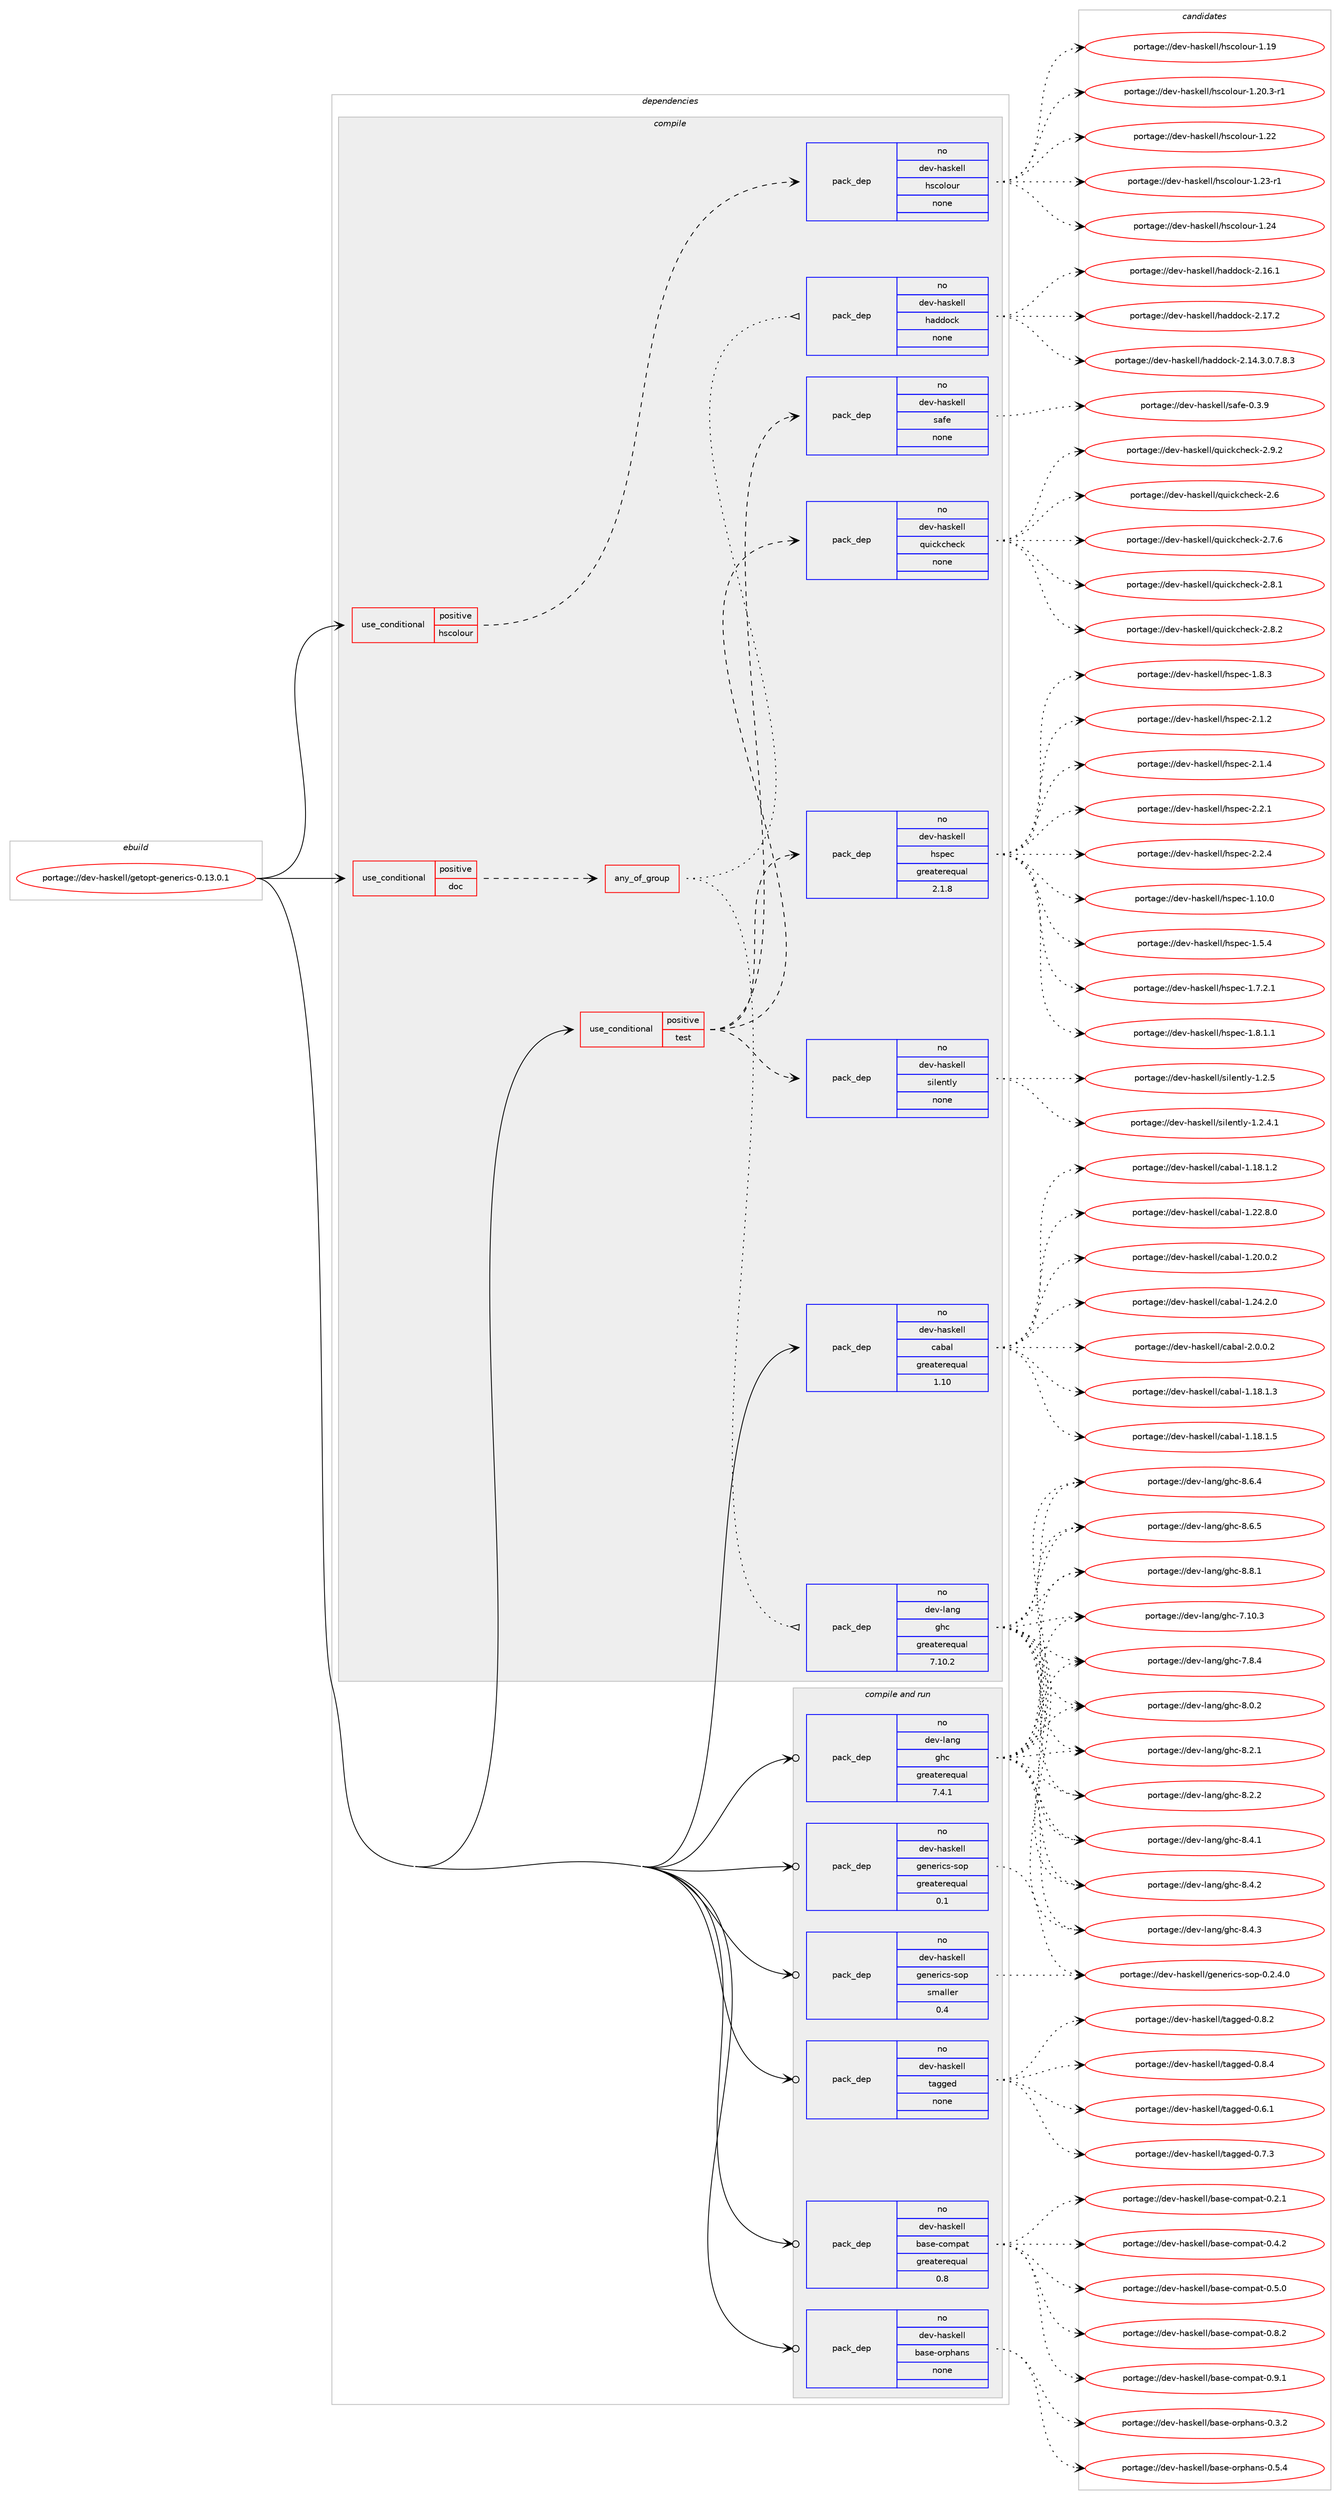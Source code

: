 digraph prolog {

# *************
# Graph options
# *************

newrank=true;
concentrate=true;
compound=true;
graph [rankdir=LR,fontname=Helvetica,fontsize=10,ranksep=1.5];#, ranksep=2.5, nodesep=0.2];
edge  [arrowhead=vee];
node  [fontname=Helvetica,fontsize=10];

# **********
# The ebuild
# **********

subgraph cluster_leftcol {
color=gray;
rank=same;
label=<<i>ebuild</i>>;
id [label="portage://dev-haskell/getopt-generics-0.13.0.1", color=red, width=4, href="../dev-haskell/getopt-generics-0.13.0.1.svg"];
}

# ****************
# The dependencies
# ****************

subgraph cluster_midcol {
color=gray;
label=<<i>dependencies</i>>;
subgraph cluster_compile {
fillcolor="#eeeeee";
style=filled;
label=<<i>compile</i>>;
subgraph cond15235 {
dependency68357 [label=<<TABLE BORDER="0" CELLBORDER="1" CELLSPACING="0" CELLPADDING="4"><TR><TD ROWSPAN="3" CELLPADDING="10">use_conditional</TD></TR><TR><TD>positive</TD></TR><TR><TD>doc</TD></TR></TABLE>>, shape=none, color=red];
subgraph any1714 {
dependency68358 [label=<<TABLE BORDER="0" CELLBORDER="1" CELLSPACING="0" CELLPADDING="4"><TR><TD CELLPADDING="10">any_of_group</TD></TR></TABLE>>, shape=none, color=red];subgraph pack51349 {
dependency68359 [label=<<TABLE BORDER="0" CELLBORDER="1" CELLSPACING="0" CELLPADDING="4" WIDTH="220"><TR><TD ROWSPAN="6" CELLPADDING="30">pack_dep</TD></TR><TR><TD WIDTH="110">no</TD></TR><TR><TD>dev-haskell</TD></TR><TR><TD>haddock</TD></TR><TR><TD>none</TD></TR><TR><TD></TD></TR></TABLE>>, shape=none, color=blue];
}
dependency68358:e -> dependency68359:w [weight=20,style="dotted",arrowhead="oinv"];
subgraph pack51350 {
dependency68360 [label=<<TABLE BORDER="0" CELLBORDER="1" CELLSPACING="0" CELLPADDING="4" WIDTH="220"><TR><TD ROWSPAN="6" CELLPADDING="30">pack_dep</TD></TR><TR><TD WIDTH="110">no</TD></TR><TR><TD>dev-lang</TD></TR><TR><TD>ghc</TD></TR><TR><TD>greaterequal</TD></TR><TR><TD>7.10.2</TD></TR></TABLE>>, shape=none, color=blue];
}
dependency68358:e -> dependency68360:w [weight=20,style="dotted",arrowhead="oinv"];
}
dependency68357:e -> dependency68358:w [weight=20,style="dashed",arrowhead="vee"];
}
id:e -> dependency68357:w [weight=20,style="solid",arrowhead="vee"];
subgraph cond15236 {
dependency68361 [label=<<TABLE BORDER="0" CELLBORDER="1" CELLSPACING="0" CELLPADDING="4"><TR><TD ROWSPAN="3" CELLPADDING="10">use_conditional</TD></TR><TR><TD>positive</TD></TR><TR><TD>hscolour</TD></TR></TABLE>>, shape=none, color=red];
subgraph pack51351 {
dependency68362 [label=<<TABLE BORDER="0" CELLBORDER="1" CELLSPACING="0" CELLPADDING="4" WIDTH="220"><TR><TD ROWSPAN="6" CELLPADDING="30">pack_dep</TD></TR><TR><TD WIDTH="110">no</TD></TR><TR><TD>dev-haskell</TD></TR><TR><TD>hscolour</TD></TR><TR><TD>none</TD></TR><TR><TD></TD></TR></TABLE>>, shape=none, color=blue];
}
dependency68361:e -> dependency68362:w [weight=20,style="dashed",arrowhead="vee"];
}
id:e -> dependency68361:w [weight=20,style="solid",arrowhead="vee"];
subgraph cond15237 {
dependency68363 [label=<<TABLE BORDER="0" CELLBORDER="1" CELLSPACING="0" CELLPADDING="4"><TR><TD ROWSPAN="3" CELLPADDING="10">use_conditional</TD></TR><TR><TD>positive</TD></TR><TR><TD>test</TD></TR></TABLE>>, shape=none, color=red];
subgraph pack51352 {
dependency68364 [label=<<TABLE BORDER="0" CELLBORDER="1" CELLSPACING="0" CELLPADDING="4" WIDTH="220"><TR><TD ROWSPAN="6" CELLPADDING="30">pack_dep</TD></TR><TR><TD WIDTH="110">no</TD></TR><TR><TD>dev-haskell</TD></TR><TR><TD>hspec</TD></TR><TR><TD>greaterequal</TD></TR><TR><TD>2.1.8</TD></TR></TABLE>>, shape=none, color=blue];
}
dependency68363:e -> dependency68364:w [weight=20,style="dashed",arrowhead="vee"];
subgraph pack51353 {
dependency68365 [label=<<TABLE BORDER="0" CELLBORDER="1" CELLSPACING="0" CELLPADDING="4" WIDTH="220"><TR><TD ROWSPAN="6" CELLPADDING="30">pack_dep</TD></TR><TR><TD WIDTH="110">no</TD></TR><TR><TD>dev-haskell</TD></TR><TR><TD>quickcheck</TD></TR><TR><TD>none</TD></TR><TR><TD></TD></TR></TABLE>>, shape=none, color=blue];
}
dependency68363:e -> dependency68365:w [weight=20,style="dashed",arrowhead="vee"];
subgraph pack51354 {
dependency68366 [label=<<TABLE BORDER="0" CELLBORDER="1" CELLSPACING="0" CELLPADDING="4" WIDTH="220"><TR><TD ROWSPAN="6" CELLPADDING="30">pack_dep</TD></TR><TR><TD WIDTH="110">no</TD></TR><TR><TD>dev-haskell</TD></TR><TR><TD>safe</TD></TR><TR><TD>none</TD></TR><TR><TD></TD></TR></TABLE>>, shape=none, color=blue];
}
dependency68363:e -> dependency68366:w [weight=20,style="dashed",arrowhead="vee"];
subgraph pack51355 {
dependency68367 [label=<<TABLE BORDER="0" CELLBORDER="1" CELLSPACING="0" CELLPADDING="4" WIDTH="220"><TR><TD ROWSPAN="6" CELLPADDING="30">pack_dep</TD></TR><TR><TD WIDTH="110">no</TD></TR><TR><TD>dev-haskell</TD></TR><TR><TD>silently</TD></TR><TR><TD>none</TD></TR><TR><TD></TD></TR></TABLE>>, shape=none, color=blue];
}
dependency68363:e -> dependency68367:w [weight=20,style="dashed",arrowhead="vee"];
}
id:e -> dependency68363:w [weight=20,style="solid",arrowhead="vee"];
subgraph pack51356 {
dependency68368 [label=<<TABLE BORDER="0" CELLBORDER="1" CELLSPACING="0" CELLPADDING="4" WIDTH="220"><TR><TD ROWSPAN="6" CELLPADDING="30">pack_dep</TD></TR><TR><TD WIDTH="110">no</TD></TR><TR><TD>dev-haskell</TD></TR><TR><TD>cabal</TD></TR><TR><TD>greaterequal</TD></TR><TR><TD>1.10</TD></TR></TABLE>>, shape=none, color=blue];
}
id:e -> dependency68368:w [weight=20,style="solid",arrowhead="vee"];
}
subgraph cluster_compileandrun {
fillcolor="#eeeeee";
style=filled;
label=<<i>compile and run</i>>;
subgraph pack51357 {
dependency68369 [label=<<TABLE BORDER="0" CELLBORDER="1" CELLSPACING="0" CELLPADDING="4" WIDTH="220"><TR><TD ROWSPAN="6" CELLPADDING="30">pack_dep</TD></TR><TR><TD WIDTH="110">no</TD></TR><TR><TD>dev-haskell</TD></TR><TR><TD>base-compat</TD></TR><TR><TD>greaterequal</TD></TR><TR><TD>0.8</TD></TR></TABLE>>, shape=none, color=blue];
}
id:e -> dependency68369:w [weight=20,style="solid",arrowhead="odotvee"];
subgraph pack51358 {
dependency68370 [label=<<TABLE BORDER="0" CELLBORDER="1" CELLSPACING="0" CELLPADDING="4" WIDTH="220"><TR><TD ROWSPAN="6" CELLPADDING="30">pack_dep</TD></TR><TR><TD WIDTH="110">no</TD></TR><TR><TD>dev-haskell</TD></TR><TR><TD>base-orphans</TD></TR><TR><TD>none</TD></TR><TR><TD></TD></TR></TABLE>>, shape=none, color=blue];
}
id:e -> dependency68370:w [weight=20,style="solid",arrowhead="odotvee"];
subgraph pack51359 {
dependency68371 [label=<<TABLE BORDER="0" CELLBORDER="1" CELLSPACING="0" CELLPADDING="4" WIDTH="220"><TR><TD ROWSPAN="6" CELLPADDING="30">pack_dep</TD></TR><TR><TD WIDTH="110">no</TD></TR><TR><TD>dev-haskell</TD></TR><TR><TD>generics-sop</TD></TR><TR><TD>greaterequal</TD></TR><TR><TD>0.1</TD></TR></TABLE>>, shape=none, color=blue];
}
id:e -> dependency68371:w [weight=20,style="solid",arrowhead="odotvee"];
subgraph pack51360 {
dependency68372 [label=<<TABLE BORDER="0" CELLBORDER="1" CELLSPACING="0" CELLPADDING="4" WIDTH="220"><TR><TD ROWSPAN="6" CELLPADDING="30">pack_dep</TD></TR><TR><TD WIDTH="110">no</TD></TR><TR><TD>dev-haskell</TD></TR><TR><TD>generics-sop</TD></TR><TR><TD>smaller</TD></TR><TR><TD>0.4</TD></TR></TABLE>>, shape=none, color=blue];
}
id:e -> dependency68372:w [weight=20,style="solid",arrowhead="odotvee"];
subgraph pack51361 {
dependency68373 [label=<<TABLE BORDER="0" CELLBORDER="1" CELLSPACING="0" CELLPADDING="4" WIDTH="220"><TR><TD ROWSPAN="6" CELLPADDING="30">pack_dep</TD></TR><TR><TD WIDTH="110">no</TD></TR><TR><TD>dev-haskell</TD></TR><TR><TD>tagged</TD></TR><TR><TD>none</TD></TR><TR><TD></TD></TR></TABLE>>, shape=none, color=blue];
}
id:e -> dependency68373:w [weight=20,style="solid",arrowhead="odotvee"];
subgraph pack51362 {
dependency68374 [label=<<TABLE BORDER="0" CELLBORDER="1" CELLSPACING="0" CELLPADDING="4" WIDTH="220"><TR><TD ROWSPAN="6" CELLPADDING="30">pack_dep</TD></TR><TR><TD WIDTH="110">no</TD></TR><TR><TD>dev-lang</TD></TR><TR><TD>ghc</TD></TR><TR><TD>greaterequal</TD></TR><TR><TD>7.4.1</TD></TR></TABLE>>, shape=none, color=blue];
}
id:e -> dependency68374:w [weight=20,style="solid",arrowhead="odotvee"];
}
subgraph cluster_run {
fillcolor="#eeeeee";
style=filled;
label=<<i>run</i>>;
}
}

# **************
# The candidates
# **************

subgraph cluster_choices {
rank=same;
color=gray;
label=<<i>candidates</i>>;

subgraph choice51349 {
color=black;
nodesep=1;
choiceportage1001011184510497115107101108108471049710010011199107455046495246514648465546564651 [label="portage://dev-haskell/haddock-2.14.3.0.7.8.3", color=red, width=4,href="../dev-haskell/haddock-2.14.3.0.7.8.3.svg"];
choiceportage100101118451049711510710110810847104971001001119910745504649544649 [label="portage://dev-haskell/haddock-2.16.1", color=red, width=4,href="../dev-haskell/haddock-2.16.1.svg"];
choiceportage100101118451049711510710110810847104971001001119910745504649554650 [label="portage://dev-haskell/haddock-2.17.2", color=red, width=4,href="../dev-haskell/haddock-2.17.2.svg"];
dependency68359:e -> choiceportage1001011184510497115107101108108471049710010011199107455046495246514648465546564651:w [style=dotted,weight="100"];
dependency68359:e -> choiceportage100101118451049711510710110810847104971001001119910745504649544649:w [style=dotted,weight="100"];
dependency68359:e -> choiceportage100101118451049711510710110810847104971001001119910745504649554650:w [style=dotted,weight="100"];
}
subgraph choice51350 {
color=black;
nodesep=1;
choiceportage1001011184510897110103471031049945554649484651 [label="portage://dev-lang/ghc-7.10.3", color=red, width=4,href="../dev-lang/ghc-7.10.3.svg"];
choiceportage10010111845108971101034710310499455546564652 [label="portage://dev-lang/ghc-7.8.4", color=red, width=4,href="../dev-lang/ghc-7.8.4.svg"];
choiceportage10010111845108971101034710310499455646484650 [label="portage://dev-lang/ghc-8.0.2", color=red, width=4,href="../dev-lang/ghc-8.0.2.svg"];
choiceportage10010111845108971101034710310499455646504649 [label="portage://dev-lang/ghc-8.2.1", color=red, width=4,href="../dev-lang/ghc-8.2.1.svg"];
choiceportage10010111845108971101034710310499455646504650 [label="portage://dev-lang/ghc-8.2.2", color=red, width=4,href="../dev-lang/ghc-8.2.2.svg"];
choiceportage10010111845108971101034710310499455646524649 [label="portage://dev-lang/ghc-8.4.1", color=red, width=4,href="../dev-lang/ghc-8.4.1.svg"];
choiceportage10010111845108971101034710310499455646524650 [label="portage://dev-lang/ghc-8.4.2", color=red, width=4,href="../dev-lang/ghc-8.4.2.svg"];
choiceportage10010111845108971101034710310499455646524651 [label="portage://dev-lang/ghc-8.4.3", color=red, width=4,href="../dev-lang/ghc-8.4.3.svg"];
choiceportage10010111845108971101034710310499455646544652 [label="portage://dev-lang/ghc-8.6.4", color=red, width=4,href="../dev-lang/ghc-8.6.4.svg"];
choiceportage10010111845108971101034710310499455646544653 [label="portage://dev-lang/ghc-8.6.5", color=red, width=4,href="../dev-lang/ghc-8.6.5.svg"];
choiceportage10010111845108971101034710310499455646564649 [label="portage://dev-lang/ghc-8.8.1", color=red, width=4,href="../dev-lang/ghc-8.8.1.svg"];
dependency68360:e -> choiceportage1001011184510897110103471031049945554649484651:w [style=dotted,weight="100"];
dependency68360:e -> choiceportage10010111845108971101034710310499455546564652:w [style=dotted,weight="100"];
dependency68360:e -> choiceportage10010111845108971101034710310499455646484650:w [style=dotted,weight="100"];
dependency68360:e -> choiceportage10010111845108971101034710310499455646504649:w [style=dotted,weight="100"];
dependency68360:e -> choiceportage10010111845108971101034710310499455646504650:w [style=dotted,weight="100"];
dependency68360:e -> choiceportage10010111845108971101034710310499455646524649:w [style=dotted,weight="100"];
dependency68360:e -> choiceportage10010111845108971101034710310499455646524650:w [style=dotted,weight="100"];
dependency68360:e -> choiceportage10010111845108971101034710310499455646524651:w [style=dotted,weight="100"];
dependency68360:e -> choiceportage10010111845108971101034710310499455646544652:w [style=dotted,weight="100"];
dependency68360:e -> choiceportage10010111845108971101034710310499455646544653:w [style=dotted,weight="100"];
dependency68360:e -> choiceportage10010111845108971101034710310499455646564649:w [style=dotted,weight="100"];
}
subgraph choice51351 {
color=black;
nodesep=1;
choiceportage100101118451049711510710110810847104115991111081111171144549464957 [label="portage://dev-haskell/hscolour-1.19", color=red, width=4,href="../dev-haskell/hscolour-1.19.svg"];
choiceportage10010111845104971151071011081084710411599111108111117114454946504846514511449 [label="portage://dev-haskell/hscolour-1.20.3-r1", color=red, width=4,href="../dev-haskell/hscolour-1.20.3-r1.svg"];
choiceportage100101118451049711510710110810847104115991111081111171144549465050 [label="portage://dev-haskell/hscolour-1.22", color=red, width=4,href="../dev-haskell/hscolour-1.22.svg"];
choiceportage1001011184510497115107101108108471041159911110811111711445494650514511449 [label="portage://dev-haskell/hscolour-1.23-r1", color=red, width=4,href="../dev-haskell/hscolour-1.23-r1.svg"];
choiceportage100101118451049711510710110810847104115991111081111171144549465052 [label="portage://dev-haskell/hscolour-1.24", color=red, width=4,href="../dev-haskell/hscolour-1.24.svg"];
dependency68362:e -> choiceportage100101118451049711510710110810847104115991111081111171144549464957:w [style=dotted,weight="100"];
dependency68362:e -> choiceportage10010111845104971151071011081084710411599111108111117114454946504846514511449:w [style=dotted,weight="100"];
dependency68362:e -> choiceportage100101118451049711510710110810847104115991111081111171144549465050:w [style=dotted,weight="100"];
dependency68362:e -> choiceportage1001011184510497115107101108108471041159911110811111711445494650514511449:w [style=dotted,weight="100"];
dependency68362:e -> choiceportage100101118451049711510710110810847104115991111081111171144549465052:w [style=dotted,weight="100"];
}
subgraph choice51352 {
color=black;
nodesep=1;
choiceportage1001011184510497115107101108108471041151121019945494649484648 [label="portage://dev-haskell/hspec-1.10.0", color=red, width=4,href="../dev-haskell/hspec-1.10.0.svg"];
choiceportage10010111845104971151071011081084710411511210199454946534652 [label="portage://dev-haskell/hspec-1.5.4", color=red, width=4,href="../dev-haskell/hspec-1.5.4.svg"];
choiceportage100101118451049711510710110810847104115112101994549465546504649 [label="portage://dev-haskell/hspec-1.7.2.1", color=red, width=4,href="../dev-haskell/hspec-1.7.2.1.svg"];
choiceportage100101118451049711510710110810847104115112101994549465646494649 [label="portage://dev-haskell/hspec-1.8.1.1", color=red, width=4,href="../dev-haskell/hspec-1.8.1.1.svg"];
choiceportage10010111845104971151071011081084710411511210199454946564651 [label="portage://dev-haskell/hspec-1.8.3", color=red, width=4,href="../dev-haskell/hspec-1.8.3.svg"];
choiceportage10010111845104971151071011081084710411511210199455046494650 [label="portage://dev-haskell/hspec-2.1.2", color=red, width=4,href="../dev-haskell/hspec-2.1.2.svg"];
choiceportage10010111845104971151071011081084710411511210199455046494652 [label="portage://dev-haskell/hspec-2.1.4", color=red, width=4,href="../dev-haskell/hspec-2.1.4.svg"];
choiceportage10010111845104971151071011081084710411511210199455046504649 [label="portage://dev-haskell/hspec-2.2.1", color=red, width=4,href="../dev-haskell/hspec-2.2.1.svg"];
choiceportage10010111845104971151071011081084710411511210199455046504652 [label="portage://dev-haskell/hspec-2.2.4", color=red, width=4,href="../dev-haskell/hspec-2.2.4.svg"];
dependency68364:e -> choiceportage1001011184510497115107101108108471041151121019945494649484648:w [style=dotted,weight="100"];
dependency68364:e -> choiceportage10010111845104971151071011081084710411511210199454946534652:w [style=dotted,weight="100"];
dependency68364:e -> choiceportage100101118451049711510710110810847104115112101994549465546504649:w [style=dotted,weight="100"];
dependency68364:e -> choiceportage100101118451049711510710110810847104115112101994549465646494649:w [style=dotted,weight="100"];
dependency68364:e -> choiceportage10010111845104971151071011081084710411511210199454946564651:w [style=dotted,weight="100"];
dependency68364:e -> choiceportage10010111845104971151071011081084710411511210199455046494650:w [style=dotted,weight="100"];
dependency68364:e -> choiceportage10010111845104971151071011081084710411511210199455046494652:w [style=dotted,weight="100"];
dependency68364:e -> choiceportage10010111845104971151071011081084710411511210199455046504649:w [style=dotted,weight="100"];
dependency68364:e -> choiceportage10010111845104971151071011081084710411511210199455046504652:w [style=dotted,weight="100"];
}
subgraph choice51353 {
color=black;
nodesep=1;
choiceportage10010111845104971151071011081084711311710599107991041019910745504654 [label="portage://dev-haskell/quickcheck-2.6", color=red, width=4,href="../dev-haskell/quickcheck-2.6.svg"];
choiceportage100101118451049711510710110810847113117105991079910410199107455046554654 [label="portage://dev-haskell/quickcheck-2.7.6", color=red, width=4,href="../dev-haskell/quickcheck-2.7.6.svg"];
choiceportage100101118451049711510710110810847113117105991079910410199107455046564649 [label="portage://dev-haskell/quickcheck-2.8.1", color=red, width=4,href="../dev-haskell/quickcheck-2.8.1.svg"];
choiceportage100101118451049711510710110810847113117105991079910410199107455046564650 [label="portage://dev-haskell/quickcheck-2.8.2", color=red, width=4,href="../dev-haskell/quickcheck-2.8.2.svg"];
choiceportage100101118451049711510710110810847113117105991079910410199107455046574650 [label="portage://dev-haskell/quickcheck-2.9.2", color=red, width=4,href="../dev-haskell/quickcheck-2.9.2.svg"];
dependency68365:e -> choiceportage10010111845104971151071011081084711311710599107991041019910745504654:w [style=dotted,weight="100"];
dependency68365:e -> choiceportage100101118451049711510710110810847113117105991079910410199107455046554654:w [style=dotted,weight="100"];
dependency68365:e -> choiceportage100101118451049711510710110810847113117105991079910410199107455046564649:w [style=dotted,weight="100"];
dependency68365:e -> choiceportage100101118451049711510710110810847113117105991079910410199107455046564650:w [style=dotted,weight="100"];
dependency68365:e -> choiceportage100101118451049711510710110810847113117105991079910410199107455046574650:w [style=dotted,weight="100"];
}
subgraph choice51354 {
color=black;
nodesep=1;
choiceportage10010111845104971151071011081084711597102101454846514657 [label="portage://dev-haskell/safe-0.3.9", color=red, width=4,href="../dev-haskell/safe-0.3.9.svg"];
dependency68366:e -> choiceportage10010111845104971151071011081084711597102101454846514657:w [style=dotted,weight="100"];
}
subgraph choice51355 {
color=black;
nodesep=1;
choiceportage1001011184510497115107101108108471151051081011101161081214549465046524649 [label="portage://dev-haskell/silently-1.2.4.1", color=red, width=4,href="../dev-haskell/silently-1.2.4.1.svg"];
choiceportage100101118451049711510710110810847115105108101110116108121454946504653 [label="portage://dev-haskell/silently-1.2.5", color=red, width=4,href="../dev-haskell/silently-1.2.5.svg"];
dependency68367:e -> choiceportage1001011184510497115107101108108471151051081011101161081214549465046524649:w [style=dotted,weight="100"];
dependency68367:e -> choiceportage100101118451049711510710110810847115105108101110116108121454946504653:w [style=dotted,weight="100"];
}
subgraph choice51356 {
color=black;
nodesep=1;
choiceportage10010111845104971151071011081084799979897108454946495646494650 [label="portage://dev-haskell/cabal-1.18.1.2", color=red, width=4,href="../dev-haskell/cabal-1.18.1.2.svg"];
choiceportage10010111845104971151071011081084799979897108454946495646494651 [label="portage://dev-haskell/cabal-1.18.1.3", color=red, width=4,href="../dev-haskell/cabal-1.18.1.3.svg"];
choiceportage10010111845104971151071011081084799979897108454946495646494653 [label="portage://dev-haskell/cabal-1.18.1.5", color=red, width=4,href="../dev-haskell/cabal-1.18.1.5.svg"];
choiceportage10010111845104971151071011081084799979897108454946504846484650 [label="portage://dev-haskell/cabal-1.20.0.2", color=red, width=4,href="../dev-haskell/cabal-1.20.0.2.svg"];
choiceportage10010111845104971151071011081084799979897108454946505046564648 [label="portage://dev-haskell/cabal-1.22.8.0", color=red, width=4,href="../dev-haskell/cabal-1.22.8.0.svg"];
choiceportage10010111845104971151071011081084799979897108454946505246504648 [label="portage://dev-haskell/cabal-1.24.2.0", color=red, width=4,href="../dev-haskell/cabal-1.24.2.0.svg"];
choiceportage100101118451049711510710110810847999798971084550464846484650 [label="portage://dev-haskell/cabal-2.0.0.2", color=red, width=4,href="../dev-haskell/cabal-2.0.0.2.svg"];
dependency68368:e -> choiceportage10010111845104971151071011081084799979897108454946495646494650:w [style=dotted,weight="100"];
dependency68368:e -> choiceportage10010111845104971151071011081084799979897108454946495646494651:w [style=dotted,weight="100"];
dependency68368:e -> choiceportage10010111845104971151071011081084799979897108454946495646494653:w [style=dotted,weight="100"];
dependency68368:e -> choiceportage10010111845104971151071011081084799979897108454946504846484650:w [style=dotted,weight="100"];
dependency68368:e -> choiceportage10010111845104971151071011081084799979897108454946505046564648:w [style=dotted,weight="100"];
dependency68368:e -> choiceportage10010111845104971151071011081084799979897108454946505246504648:w [style=dotted,weight="100"];
dependency68368:e -> choiceportage100101118451049711510710110810847999798971084550464846484650:w [style=dotted,weight="100"];
}
subgraph choice51357 {
color=black;
nodesep=1;
choiceportage1001011184510497115107101108108479897115101459911110911297116454846504649 [label="portage://dev-haskell/base-compat-0.2.1", color=red, width=4,href="../dev-haskell/base-compat-0.2.1.svg"];
choiceportage1001011184510497115107101108108479897115101459911110911297116454846524650 [label="portage://dev-haskell/base-compat-0.4.2", color=red, width=4,href="../dev-haskell/base-compat-0.4.2.svg"];
choiceportage1001011184510497115107101108108479897115101459911110911297116454846534648 [label="portage://dev-haskell/base-compat-0.5.0", color=red, width=4,href="../dev-haskell/base-compat-0.5.0.svg"];
choiceportage1001011184510497115107101108108479897115101459911110911297116454846564650 [label="portage://dev-haskell/base-compat-0.8.2", color=red, width=4,href="../dev-haskell/base-compat-0.8.2.svg"];
choiceportage1001011184510497115107101108108479897115101459911110911297116454846574649 [label="portage://dev-haskell/base-compat-0.9.1", color=red, width=4,href="../dev-haskell/base-compat-0.9.1.svg"];
dependency68369:e -> choiceportage1001011184510497115107101108108479897115101459911110911297116454846504649:w [style=dotted,weight="100"];
dependency68369:e -> choiceportage1001011184510497115107101108108479897115101459911110911297116454846524650:w [style=dotted,weight="100"];
dependency68369:e -> choiceportage1001011184510497115107101108108479897115101459911110911297116454846534648:w [style=dotted,weight="100"];
dependency68369:e -> choiceportage1001011184510497115107101108108479897115101459911110911297116454846564650:w [style=dotted,weight="100"];
dependency68369:e -> choiceportage1001011184510497115107101108108479897115101459911110911297116454846574649:w [style=dotted,weight="100"];
}
subgraph choice51358 {
color=black;
nodesep=1;
choiceportage10010111845104971151071011081084798971151014511111411210497110115454846514650 [label="portage://dev-haskell/base-orphans-0.3.2", color=red, width=4,href="../dev-haskell/base-orphans-0.3.2.svg"];
choiceportage10010111845104971151071011081084798971151014511111411210497110115454846534652 [label="portage://dev-haskell/base-orphans-0.5.4", color=red, width=4,href="../dev-haskell/base-orphans-0.5.4.svg"];
dependency68370:e -> choiceportage10010111845104971151071011081084798971151014511111411210497110115454846514650:w [style=dotted,weight="100"];
dependency68370:e -> choiceportage10010111845104971151071011081084798971151014511111411210497110115454846534652:w [style=dotted,weight="100"];
}
subgraph choice51359 {
color=black;
nodesep=1;
choiceportage10010111845104971151071011081084710310111010111410599115451151111124548465046524648 [label="portage://dev-haskell/generics-sop-0.2.4.0", color=red, width=4,href="../dev-haskell/generics-sop-0.2.4.0.svg"];
dependency68371:e -> choiceportage10010111845104971151071011081084710310111010111410599115451151111124548465046524648:w [style=dotted,weight="100"];
}
subgraph choice51360 {
color=black;
nodesep=1;
choiceportage10010111845104971151071011081084710310111010111410599115451151111124548465046524648 [label="portage://dev-haskell/generics-sop-0.2.4.0", color=red, width=4,href="../dev-haskell/generics-sop-0.2.4.0.svg"];
dependency68372:e -> choiceportage10010111845104971151071011081084710310111010111410599115451151111124548465046524648:w [style=dotted,weight="100"];
}
subgraph choice51361 {
color=black;
nodesep=1;
choiceportage10010111845104971151071011081084711697103103101100454846544649 [label="portage://dev-haskell/tagged-0.6.1", color=red, width=4,href="../dev-haskell/tagged-0.6.1.svg"];
choiceportage10010111845104971151071011081084711697103103101100454846554651 [label="portage://dev-haskell/tagged-0.7.3", color=red, width=4,href="../dev-haskell/tagged-0.7.3.svg"];
choiceportage10010111845104971151071011081084711697103103101100454846564650 [label="portage://dev-haskell/tagged-0.8.2", color=red, width=4,href="../dev-haskell/tagged-0.8.2.svg"];
choiceportage10010111845104971151071011081084711697103103101100454846564652 [label="portage://dev-haskell/tagged-0.8.4", color=red, width=4,href="../dev-haskell/tagged-0.8.4.svg"];
dependency68373:e -> choiceportage10010111845104971151071011081084711697103103101100454846544649:w [style=dotted,weight="100"];
dependency68373:e -> choiceportage10010111845104971151071011081084711697103103101100454846554651:w [style=dotted,weight="100"];
dependency68373:e -> choiceportage10010111845104971151071011081084711697103103101100454846564650:w [style=dotted,weight="100"];
dependency68373:e -> choiceportage10010111845104971151071011081084711697103103101100454846564652:w [style=dotted,weight="100"];
}
subgraph choice51362 {
color=black;
nodesep=1;
choiceportage1001011184510897110103471031049945554649484651 [label="portage://dev-lang/ghc-7.10.3", color=red, width=4,href="../dev-lang/ghc-7.10.3.svg"];
choiceportage10010111845108971101034710310499455546564652 [label="portage://dev-lang/ghc-7.8.4", color=red, width=4,href="../dev-lang/ghc-7.8.4.svg"];
choiceportage10010111845108971101034710310499455646484650 [label="portage://dev-lang/ghc-8.0.2", color=red, width=4,href="../dev-lang/ghc-8.0.2.svg"];
choiceportage10010111845108971101034710310499455646504649 [label="portage://dev-lang/ghc-8.2.1", color=red, width=4,href="../dev-lang/ghc-8.2.1.svg"];
choiceportage10010111845108971101034710310499455646504650 [label="portage://dev-lang/ghc-8.2.2", color=red, width=4,href="../dev-lang/ghc-8.2.2.svg"];
choiceportage10010111845108971101034710310499455646524649 [label="portage://dev-lang/ghc-8.4.1", color=red, width=4,href="../dev-lang/ghc-8.4.1.svg"];
choiceportage10010111845108971101034710310499455646524650 [label="portage://dev-lang/ghc-8.4.2", color=red, width=4,href="../dev-lang/ghc-8.4.2.svg"];
choiceportage10010111845108971101034710310499455646524651 [label="portage://dev-lang/ghc-8.4.3", color=red, width=4,href="../dev-lang/ghc-8.4.3.svg"];
choiceportage10010111845108971101034710310499455646544652 [label="portage://dev-lang/ghc-8.6.4", color=red, width=4,href="../dev-lang/ghc-8.6.4.svg"];
choiceportage10010111845108971101034710310499455646544653 [label="portage://dev-lang/ghc-8.6.5", color=red, width=4,href="../dev-lang/ghc-8.6.5.svg"];
choiceportage10010111845108971101034710310499455646564649 [label="portage://dev-lang/ghc-8.8.1", color=red, width=4,href="../dev-lang/ghc-8.8.1.svg"];
dependency68374:e -> choiceportage1001011184510897110103471031049945554649484651:w [style=dotted,weight="100"];
dependency68374:e -> choiceportage10010111845108971101034710310499455546564652:w [style=dotted,weight="100"];
dependency68374:e -> choiceportage10010111845108971101034710310499455646484650:w [style=dotted,weight="100"];
dependency68374:e -> choiceportage10010111845108971101034710310499455646504649:w [style=dotted,weight="100"];
dependency68374:e -> choiceportage10010111845108971101034710310499455646504650:w [style=dotted,weight="100"];
dependency68374:e -> choiceportage10010111845108971101034710310499455646524649:w [style=dotted,weight="100"];
dependency68374:e -> choiceportage10010111845108971101034710310499455646524650:w [style=dotted,weight="100"];
dependency68374:e -> choiceportage10010111845108971101034710310499455646524651:w [style=dotted,weight="100"];
dependency68374:e -> choiceportage10010111845108971101034710310499455646544652:w [style=dotted,weight="100"];
dependency68374:e -> choiceportage10010111845108971101034710310499455646544653:w [style=dotted,weight="100"];
dependency68374:e -> choiceportage10010111845108971101034710310499455646564649:w [style=dotted,weight="100"];
}
}

}
